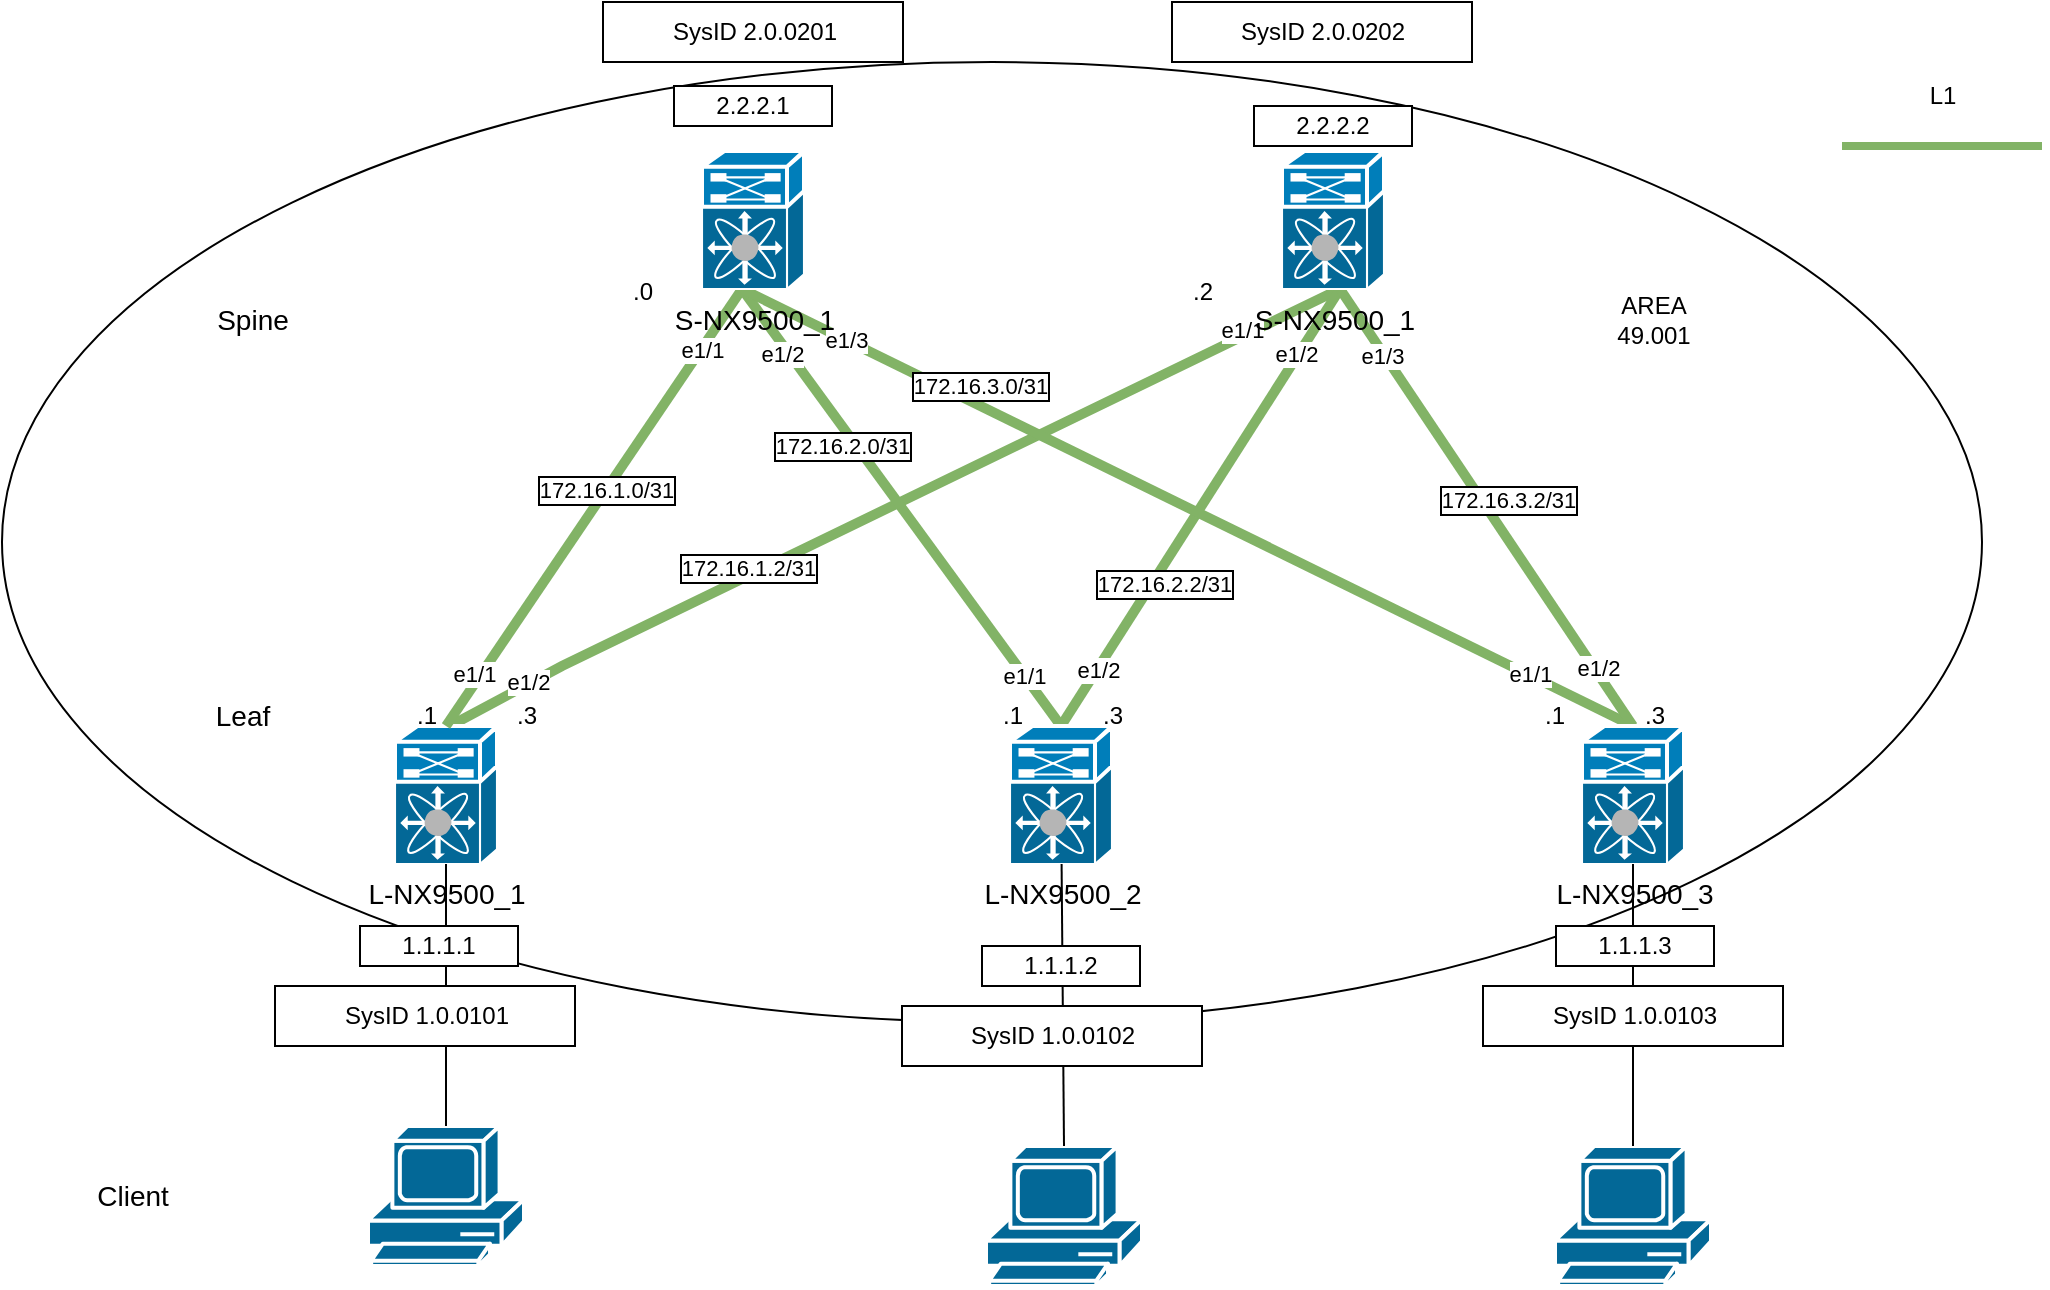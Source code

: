 <mxfile version="22.0.2" type="device">
  <diagram name="Страница — 1" id="TyXKpOnX87bSKpu7sTU_">
    <mxGraphModel dx="2261" dy="841" grid="1" gridSize="10" guides="1" tooltips="1" connect="1" arrows="1" fold="1" page="1" pageScale="1" pageWidth="827" pageHeight="1169" math="0" shadow="0">
      <root>
        <mxCell id="0" />
        <mxCell id="1" parent="0" />
        <mxCell id="x6yWvG2BefHzN4PRWWCQ-21" style="rounded=0;orthogonalLoop=1;jettySize=auto;html=1;exitX=0.392;exitY=0.058;exitDx=0;exitDy=0;exitPerimeter=0;entryX=0.5;entryY=1;entryDx=0;entryDy=0;entryPerimeter=0;endArrow=none;endFill=0;fontSize=14;fillColor=#d5e8d4;strokeColor=#82b366;strokeWidth=5;" parent="1" source="x6yWvG2BefHzN4PRWWCQ-4" edge="1">
          <mxGeometry relative="1" as="geometry">
            <Array as="points">
              <mxPoint x="190" y="390" />
            </Array>
            <mxPoint x="579" y="201.5" as="targetPoint" />
          </mxGeometry>
        </mxCell>
        <mxCell id="jhfHBk7VUQF83KdC7KXJ-4" value="e1/2" style="edgeLabel;html=1;align=center;verticalAlign=middle;resizable=0;points=[];" parent="x6yWvG2BefHzN4PRWWCQ-21" vertex="1" connectable="0">
          <mxGeometry x="-0.789" y="1" relative="1" as="geometry">
            <mxPoint as="offset" />
          </mxGeometry>
        </mxCell>
        <mxCell id="jhfHBk7VUQF83KdC7KXJ-12" value="e1/1" style="edgeLabel;html=1;align=center;verticalAlign=middle;resizable=0;points=[];" parent="x6yWvG2BefHzN4PRWWCQ-21" vertex="1" connectable="0">
          <mxGeometry x="0.79" y="3" relative="1" as="geometry">
            <mxPoint as="offset" />
          </mxGeometry>
        </mxCell>
        <mxCell id="x6yWvG2BefHzN4PRWWCQ-4" value="L-NX9500_1" style="shape=mxgraph.cisco.misc.nexus_7000;html=1;pointerEvents=1;fillColor=#036897;strokeColor=#ffffff;strokeWidth=2;verticalLabelPosition=bottom;verticalAlign=top;align=center;outlineConnect=0;fontSize=14;" parent="1" vertex="1">
          <mxGeometry x="106.5" y="420" width="51" height="69" as="geometry" />
        </mxCell>
        <mxCell id="x6yWvG2BefHzN4PRWWCQ-22" style="rounded=0;orthogonalLoop=1;jettySize=auto;html=1;exitX=0.5;exitY=0;exitDx=0;exitDy=0;exitPerimeter=0;endArrow=none;endFill=0;entryX=0.5;entryY=1;entryDx=0;entryDy=0;entryPerimeter=0;fontSize=14;fillColor=#d5e8d4;strokeColor=#82b366;strokeWidth=5;" parent="1" source="x6yWvG2BefHzN4PRWWCQ-5" edge="1">
          <mxGeometry relative="1" as="geometry">
            <mxPoint x="280" y="201.5" as="targetPoint" />
          </mxGeometry>
        </mxCell>
        <mxCell id="jhfHBk7VUQF83KdC7KXJ-5" value="e1/1" style="edgeLabel;html=1;align=center;verticalAlign=middle;resizable=0;points=[];" parent="x6yWvG2BefHzN4PRWWCQ-22" vertex="1" connectable="0">
          <mxGeometry x="-0.76" relative="1" as="geometry">
            <mxPoint y="1" as="offset" />
          </mxGeometry>
        </mxCell>
        <mxCell id="jhfHBk7VUQF83KdC7KXJ-10" value="e1/2" style="edgeLabel;html=1;align=center;verticalAlign=middle;resizable=0;points=[];" parent="x6yWvG2BefHzN4PRWWCQ-22" vertex="1" connectable="0">
          <mxGeometry x="0.719" y="3" relative="1" as="geometry">
            <mxPoint as="offset" />
          </mxGeometry>
        </mxCell>
        <mxCell id="x6yWvG2BefHzN4PRWWCQ-23" style="rounded=0;orthogonalLoop=1;jettySize=auto;html=1;exitX=0.5;exitY=0;exitDx=0;exitDy=0;exitPerimeter=0;endArrow=none;endFill=0;entryX=0.5;entryY=1;entryDx=0;entryDy=0;entryPerimeter=0;fontSize=14;fillColor=#d5e8d4;strokeColor=#82b366;strokeWidth=5;" parent="1" source="x6yWvG2BefHzN4PRWWCQ-5" edge="1">
          <mxGeometry relative="1" as="geometry">
            <mxPoint x="579" y="201.5" as="targetPoint" />
          </mxGeometry>
        </mxCell>
        <mxCell id="jhfHBk7VUQF83KdC7KXJ-6" value="e1/2" style="edgeLabel;html=1;align=center;verticalAlign=middle;resizable=0;points=[];" parent="x6yWvG2BefHzN4PRWWCQ-23" vertex="1" connectable="0">
          <mxGeometry x="-0.745" relative="1" as="geometry">
            <mxPoint as="offset" />
          </mxGeometry>
        </mxCell>
        <mxCell id="jhfHBk7VUQF83KdC7KXJ-13" value="e1/2" style="edgeLabel;html=1;align=center;verticalAlign=middle;resizable=0;points=[];" parent="x6yWvG2BefHzN4PRWWCQ-23" vertex="1" connectable="0">
          <mxGeometry x="0.697" y="1" relative="1" as="geometry">
            <mxPoint as="offset" />
          </mxGeometry>
        </mxCell>
        <mxCell id="x6yWvG2BefHzN4PRWWCQ-5" value="L-NX9500_2" style="shape=mxgraph.cisco.misc.nexus_7000;html=1;pointerEvents=1;fillColor=#036897;strokeColor=#ffffff;strokeWidth=2;verticalLabelPosition=bottom;verticalAlign=top;align=center;outlineConnect=0;fontSize=14;" parent="1" vertex="1">
          <mxGeometry x="414" y="420" width="51" height="69" as="geometry" />
        </mxCell>
        <mxCell id="x6yWvG2BefHzN4PRWWCQ-20" style="rounded=0;orthogonalLoop=1;jettySize=auto;html=1;exitX=0.5;exitY=1;exitDx=0;exitDy=0;exitPerimeter=0;entryX=0.5;entryY=0;entryDx=0;entryDy=0;entryPerimeter=0;endArrow=none;endFill=0;fontSize=14;fillColor=#d5e8d4;strokeColor=#82b366;strokeWidth=5;" parent="1" target="x6yWvG2BefHzN4PRWWCQ-4" edge="1">
          <mxGeometry relative="1" as="geometry">
            <mxPoint x="280" y="201.5" as="sourcePoint" />
          </mxGeometry>
        </mxCell>
        <mxCell id="jhfHBk7VUQF83KdC7KXJ-3" value="e1/1" style="edgeLabel;html=1;align=center;verticalAlign=middle;resizable=0;points=[];" parent="x6yWvG2BefHzN4PRWWCQ-20" vertex="1" connectable="0">
          <mxGeometry x="0.777" y="-3" relative="1" as="geometry">
            <mxPoint as="offset" />
          </mxGeometry>
        </mxCell>
        <mxCell id="jhfHBk7VUQF83KdC7KXJ-9" value="e1/1" style="edgeLabel;html=1;align=center;verticalAlign=middle;resizable=0;points=[];" parent="x6yWvG2BefHzN4PRWWCQ-20" vertex="1" connectable="0">
          <mxGeometry x="-0.719" relative="1" as="geometry">
            <mxPoint as="offset" />
          </mxGeometry>
        </mxCell>
        <mxCell id="jhfHBk7VUQF83KdC7KXJ-23" value="172.16.1.0/31" style="edgeLabel;html=1;align=center;verticalAlign=middle;resizable=0;points=[];labelBorderColor=default;" parent="x6yWvG2BefHzN4PRWWCQ-20" vertex="1" connectable="0">
          <mxGeometry x="-0.08" relative="1" as="geometry">
            <mxPoint as="offset" />
          </mxGeometry>
        </mxCell>
        <mxCell id="x6yWvG2BefHzN4PRWWCQ-24" style="rounded=0;orthogonalLoop=1;jettySize=auto;html=1;exitX=0.5;exitY=0;exitDx=0;exitDy=0;exitPerimeter=0;entryX=0.5;entryY=1;entryDx=0;entryDy=0;entryPerimeter=0;endArrow=none;endFill=0;fontSize=14;fillColor=#d5e8d4;strokeColor=#82b366;strokeWidth=5;" parent="1" source="x6yWvG2BefHzN4PRWWCQ-8" edge="1">
          <mxGeometry relative="1" as="geometry">
            <mxPoint x="280" y="201.5" as="targetPoint" />
          </mxGeometry>
        </mxCell>
        <mxCell id="jhfHBk7VUQF83KdC7KXJ-7" value="e1/1" style="edgeLabel;html=1;align=center;verticalAlign=middle;resizable=0;points=[];" parent="x6yWvG2BefHzN4PRWWCQ-24" vertex="1" connectable="0">
          <mxGeometry x="-0.767" y="-1" relative="1" as="geometry">
            <mxPoint as="offset" />
          </mxGeometry>
        </mxCell>
        <mxCell id="jhfHBk7VUQF83KdC7KXJ-11" value="e1/3" style="edgeLabel;html=1;align=center;verticalAlign=middle;resizable=0;points=[];" parent="x6yWvG2BefHzN4PRWWCQ-24" vertex="1" connectable="0">
          <mxGeometry x="0.767" relative="1" as="geometry">
            <mxPoint as="offset" />
          </mxGeometry>
        </mxCell>
        <mxCell id="x6yWvG2BefHzN4PRWWCQ-25" style="rounded=0;orthogonalLoop=1;jettySize=auto;html=1;exitX=0.5;exitY=0;exitDx=0;exitDy=0;exitPerimeter=0;entryX=0.5;entryY=1;entryDx=0;entryDy=0;entryPerimeter=0;endArrow=none;endFill=0;fontSize=14;fillColor=#d5e8d4;strokeColor=#82b366;strokeWidth=5;" parent="1" source="x6yWvG2BefHzN4PRWWCQ-8" edge="1">
          <mxGeometry relative="1" as="geometry">
            <mxPoint x="579" y="201.5" as="targetPoint" />
          </mxGeometry>
        </mxCell>
        <mxCell id="jhfHBk7VUQF83KdC7KXJ-8" value="e1/2" style="edgeLabel;html=1;align=center;verticalAlign=middle;resizable=0;points=[];" parent="x6yWvG2BefHzN4PRWWCQ-25" vertex="1" connectable="0">
          <mxGeometry x="-0.743" y="-2" relative="1" as="geometry">
            <mxPoint as="offset" />
          </mxGeometry>
        </mxCell>
        <mxCell id="jhfHBk7VUQF83KdC7KXJ-14" value="e1/3" style="edgeLabel;html=1;align=center;verticalAlign=middle;resizable=0;points=[];" parent="x6yWvG2BefHzN4PRWWCQ-25" vertex="1" connectable="0">
          <mxGeometry x="0.7" y="1" relative="1" as="geometry">
            <mxPoint as="offset" />
          </mxGeometry>
        </mxCell>
        <mxCell id="x6yWvG2BefHzN4PRWWCQ-8" value="L-NX9500_3" style="shape=mxgraph.cisco.misc.nexus_7000;html=1;pointerEvents=1;fillColor=#036897;strokeColor=#ffffff;strokeWidth=2;verticalLabelPosition=bottom;verticalAlign=top;align=center;outlineConnect=0;fontSize=14;" parent="1" vertex="1">
          <mxGeometry x="700" y="420" width="51" height="69" as="geometry" />
        </mxCell>
        <mxCell id="x6yWvG2BefHzN4PRWWCQ-9" value="" style="shape=mxgraph.cisco.computers_and_peripherals.pc;sketch=0;html=1;pointerEvents=1;fillColor=#036897;strokeColor=#ffffff;strokeWidth=2;verticalLabelPosition=bottom;verticalAlign=top;align=center;outlineConnect=0;fontSize=14;" parent="1" vertex="1">
          <mxGeometry x="93" y="620" width="78" height="70" as="geometry" />
        </mxCell>
        <mxCell id="x6yWvG2BefHzN4PRWWCQ-10" value="" style="shape=mxgraph.cisco.computers_and_peripherals.pc;sketch=0;html=1;pointerEvents=1;fillColor=#036897;strokeColor=#ffffff;strokeWidth=2;verticalLabelPosition=bottom;verticalAlign=top;align=center;outlineConnect=0;fontSize=14;" parent="1" vertex="1">
          <mxGeometry x="402" y="630" width="78" height="70" as="geometry" />
        </mxCell>
        <mxCell id="x6yWvG2BefHzN4PRWWCQ-11" value="" style="shape=mxgraph.cisco.computers_and_peripherals.pc;sketch=0;html=1;pointerEvents=1;fillColor=#036897;strokeColor=#ffffff;strokeWidth=2;verticalLabelPosition=bottom;verticalAlign=top;align=center;outlineConnect=0;fontSize=14;" parent="1" vertex="1">
          <mxGeometry x="686.5" y="630" width="78" height="70" as="geometry" />
        </mxCell>
        <mxCell id="x6yWvG2BefHzN4PRWWCQ-15" value="" style="endArrow=none;html=1;rounded=0;entryX=0.5;entryY=1;entryDx=0;entryDy=0;entryPerimeter=0;exitX=0.5;exitY=0;exitDx=0;exitDy=0;exitPerimeter=0;fontSize=14;" parent="1" source="x6yWvG2BefHzN4PRWWCQ-9" target="x6yWvG2BefHzN4PRWWCQ-4" edge="1">
          <mxGeometry width="50" height="50" relative="1" as="geometry">
            <mxPoint x="303.5" y="560" as="sourcePoint" />
            <mxPoint x="353.5" y="510" as="targetPoint" />
          </mxGeometry>
        </mxCell>
        <mxCell id="x6yWvG2BefHzN4PRWWCQ-18" value="" style="endArrow=none;html=1;rounded=0;exitX=0.5;exitY=0;exitDx=0;exitDy=0;exitPerimeter=0;fontSize=14;" parent="1" source="x6yWvG2BefHzN4PRWWCQ-10" target="x6yWvG2BefHzN4PRWWCQ-5" edge="1">
          <mxGeometry width="50" height="50" relative="1" as="geometry">
            <mxPoint x="423.5" y="620" as="sourcePoint" />
            <mxPoint x="423.5" y="459" as="targetPoint" />
          </mxGeometry>
        </mxCell>
        <mxCell id="x6yWvG2BefHzN4PRWWCQ-19" value="" style="endArrow=none;html=1;rounded=0;exitX=0.5;exitY=0;exitDx=0;exitDy=0;exitPerimeter=0;fontSize=14;" parent="1" source="x6yWvG2BefHzN4PRWWCQ-11" target="x6yWvG2BefHzN4PRWWCQ-8" edge="1">
          <mxGeometry width="50" height="50" relative="1" as="geometry">
            <mxPoint x="623.5" y="641" as="sourcePoint" />
            <mxPoint x="623.5" y="480" as="targetPoint" />
          </mxGeometry>
        </mxCell>
        <mxCell id="x6yWvG2BefHzN4PRWWCQ-26" value="Leaf" style="text;html=1;align=center;verticalAlign=middle;resizable=0;points=[];autosize=1;strokeColor=none;fillColor=none;fontSize=14;" parent="1" vertex="1">
          <mxGeometry x="5" y="399.5" width="50" height="30" as="geometry" />
        </mxCell>
        <mxCell id="x6yWvG2BefHzN4PRWWCQ-27" value="Spine" style="text;html=1;align=center;verticalAlign=middle;resizable=0;points=[];autosize=1;strokeColor=none;fillColor=none;fontSize=14;" parent="1" vertex="1">
          <mxGeometry x="5" y="201.5" width="60" height="30" as="geometry" />
        </mxCell>
        <mxCell id="x6yWvG2BefHzN4PRWWCQ-28" value="Client" style="text;html=1;align=center;verticalAlign=middle;resizable=0;points=[];autosize=1;strokeColor=none;fillColor=none;fontSize=14;" parent="1" vertex="1">
          <mxGeometry x="-55" y="640" width="60" height="30" as="geometry" />
        </mxCell>
        <mxCell id="jhfHBk7VUQF83KdC7KXJ-1" value="S-NX9500_1" style="shape=mxgraph.cisco.misc.nexus_7000;html=1;pointerEvents=1;fillColor=#036897;strokeColor=#ffffff;strokeWidth=2;verticalLabelPosition=bottom;verticalAlign=top;align=center;outlineConnect=0;fontSize=14;" parent="1" vertex="1">
          <mxGeometry x="260" y="132.5" width="51" height="69" as="geometry" />
        </mxCell>
        <mxCell id="jhfHBk7VUQF83KdC7KXJ-2" value="S-NX9500_1" style="shape=mxgraph.cisco.misc.nexus_7000;html=1;pointerEvents=1;fillColor=#036897;strokeColor=#ffffff;strokeWidth=2;verticalLabelPosition=bottom;verticalAlign=top;align=center;outlineConnect=0;fontSize=14;" parent="1" vertex="1">
          <mxGeometry x="550" y="132.5" width="51" height="69" as="geometry" />
        </mxCell>
        <mxCell id="jhfHBk7VUQF83KdC7KXJ-15" value=".0" style="text;html=1;align=center;verticalAlign=middle;resizable=0;points=[];autosize=1;strokeColor=none;fillColor=none;" parent="1" vertex="1">
          <mxGeometry x="215" y="188" width="30" height="30" as="geometry" />
        </mxCell>
        <mxCell id="jhfHBk7VUQF83KdC7KXJ-16" value=".2" style="text;html=1;align=center;verticalAlign=middle;resizable=0;points=[];autosize=1;strokeColor=none;fillColor=none;" parent="1" vertex="1">
          <mxGeometry x="495" y="188" width="30" height="30" as="geometry" />
        </mxCell>
        <mxCell id="jhfHBk7VUQF83KdC7KXJ-17" value=".1" style="text;html=1;align=center;verticalAlign=middle;resizable=0;points=[];autosize=1;strokeColor=none;fillColor=none;" parent="1" vertex="1">
          <mxGeometry x="106.5" y="399.5" width="30" height="30" as="geometry" />
        </mxCell>
        <mxCell id="jhfHBk7VUQF83KdC7KXJ-18" value=".3" style="text;html=1;align=center;verticalAlign=middle;resizable=0;points=[];autosize=1;strokeColor=none;fillColor=none;" parent="1" vertex="1">
          <mxGeometry x="156.5" y="399.5" width="30" height="30" as="geometry" />
        </mxCell>
        <mxCell id="jhfHBk7VUQF83KdC7KXJ-19" value=".1" style="text;html=1;align=center;verticalAlign=middle;resizable=0;points=[];autosize=1;strokeColor=none;fillColor=none;" parent="1" vertex="1">
          <mxGeometry x="400" y="399.5" width="30" height="30" as="geometry" />
        </mxCell>
        <mxCell id="jhfHBk7VUQF83KdC7KXJ-20" value=".3" style="text;html=1;align=center;verticalAlign=middle;resizable=0;points=[];autosize=1;strokeColor=none;fillColor=none;" parent="1" vertex="1">
          <mxGeometry x="450" y="399.5" width="30" height="30" as="geometry" />
        </mxCell>
        <mxCell id="jhfHBk7VUQF83KdC7KXJ-21" value=".1" style="text;html=1;align=center;verticalAlign=middle;resizable=0;points=[];autosize=1;strokeColor=none;fillColor=none;" parent="1" vertex="1">
          <mxGeometry x="671" y="399.5" width="30" height="30" as="geometry" />
        </mxCell>
        <mxCell id="jhfHBk7VUQF83KdC7KXJ-22" value=".3" style="text;html=1;align=center;verticalAlign=middle;resizable=0;points=[];autosize=1;strokeColor=none;fillColor=none;" parent="1" vertex="1">
          <mxGeometry x="721" y="399.5" width="30" height="30" as="geometry" />
        </mxCell>
        <mxCell id="jhfHBk7VUQF83KdC7KXJ-24" value="172.16.1.2/31" style="edgeLabel;html=1;align=center;verticalAlign=middle;resizable=0;points=[];labelBorderColor=default;" parent="1" vertex="1" connectable="0">
          <mxGeometry x="285.502" y="330.002" as="geometry">
            <mxPoint x="-3" y="11" as="offset" />
          </mxGeometry>
        </mxCell>
        <mxCell id="jhfHBk7VUQF83KdC7KXJ-25" value="172.16.2.0/31" style="edgeLabel;html=1;align=center;verticalAlign=middle;resizable=0;points=[];labelBorderColor=default;" parent="1" vertex="1" connectable="0">
          <mxGeometry x="330.002" y="280.002" as="geometry" />
        </mxCell>
        <mxCell id="jhfHBk7VUQF83KdC7KXJ-26" value="172.16.3.0/31" style="edgeLabel;html=1;align=center;verticalAlign=middle;resizable=0;points=[];labelBorderColor=default;" parent="1" vertex="1" connectable="0">
          <mxGeometry x="414.002" y="250.002" as="geometry">
            <mxPoint x="-15" as="offset" />
          </mxGeometry>
        </mxCell>
        <mxCell id="jhfHBk7VUQF83KdC7KXJ-27" value="172.16.2.2/31" style="edgeLabel;html=1;align=center;verticalAlign=middle;resizable=0;points=[];labelBorderColor=default;" parent="1" vertex="1" connectable="0">
          <mxGeometry x="510.002" y="350.002" as="geometry">
            <mxPoint x="-19" y="-1" as="offset" />
          </mxGeometry>
        </mxCell>
        <mxCell id="jhfHBk7VUQF83KdC7KXJ-28" value="172.16.3.2/31" style="edgeLabel;html=1;align=center;verticalAlign=middle;resizable=0;points=[];labelBorderColor=default;" parent="1" vertex="1" connectable="0">
          <mxGeometry x="660.002" y="310.002" as="geometry">
            <mxPoint x="3" y="-3" as="offset" />
          </mxGeometry>
        </mxCell>
        <mxCell id="ZXuQBLCLjrkzV2k7H-WU-3" value="" style="ellipse;whiteSpace=wrap;html=1;fillColor=none;" parent="1" vertex="1">
          <mxGeometry x="-90" y="88" width="990" height="480" as="geometry" />
        </mxCell>
        <mxCell id="ZXuQBLCLjrkzV2k7H-WU-4" value="AREA 49.001&lt;br&gt;" style="text;html=1;strokeColor=none;fillColor=none;align=center;verticalAlign=middle;whiteSpace=wrap;rounded=0;" parent="1" vertex="1">
          <mxGeometry x="706" y="201.5" width="60" height="30" as="geometry" />
        </mxCell>
        <mxCell id="X2sETJuaRFryXuntK1pU-1" value="2.2.2.1" style="text;html=1;strokeColor=default;fillColor=default;align=center;verticalAlign=middle;whiteSpace=wrap;rounded=0;" parent="1" vertex="1">
          <mxGeometry x="246" y="100" width="79" height="20" as="geometry" />
        </mxCell>
        <mxCell id="X2sETJuaRFryXuntK1pU-2" value="2.2.2.2" style="text;html=1;strokeColor=default;fillColor=default;align=center;verticalAlign=middle;whiteSpace=wrap;rounded=0;" parent="1" vertex="1">
          <mxGeometry x="536" y="110" width="79" height="20" as="geometry" />
        </mxCell>
        <mxCell id="X2sETJuaRFryXuntK1pU-3" value="1.1.1.1" style="text;html=1;strokeColor=default;fillColor=default;align=center;verticalAlign=middle;whiteSpace=wrap;rounded=0;" parent="1" vertex="1">
          <mxGeometry x="89" y="520" width="79" height="20" as="geometry" />
        </mxCell>
        <mxCell id="X2sETJuaRFryXuntK1pU-4" value="1.1.1.2" style="text;html=1;strokeColor=default;fillColor=default;align=center;verticalAlign=middle;whiteSpace=wrap;rounded=0;" parent="1" vertex="1">
          <mxGeometry x="400" y="530" width="79" height="20" as="geometry" />
        </mxCell>
        <mxCell id="X2sETJuaRFryXuntK1pU-5" value="1.1.1.3" style="text;html=1;strokeColor=default;fillColor=default;align=center;verticalAlign=middle;whiteSpace=wrap;rounded=0;" parent="1" vertex="1">
          <mxGeometry x="687" y="520" width="79" height="20" as="geometry" />
        </mxCell>
        <mxCell id="Evuvwr7la3IowPZxWrA6-1" value="SysID 2.0.0201" style="text;html=1;align=center;verticalAlign=middle;resizable=0;points=[];autosize=1;strokeColor=default;fillColor=default;" vertex="1" parent="1">
          <mxGeometry x="210.5" y="58" width="150" height="30" as="geometry" />
        </mxCell>
        <mxCell id="Evuvwr7la3IowPZxWrA6-2" value="SysID 2.0.0202" style="text;html=1;align=center;verticalAlign=middle;resizable=0;points=[];autosize=1;strokeColor=default;fillColor=default;" vertex="1" parent="1">
          <mxGeometry x="495" y="58" width="150" height="30" as="geometry" />
        </mxCell>
        <mxCell id="Evuvwr7la3IowPZxWrA6-3" value="SysID 1.0.0101" style="text;html=1;align=center;verticalAlign=middle;resizable=0;points=[];autosize=1;strokeColor=default;fillColor=default;" vertex="1" parent="1">
          <mxGeometry x="46.5" y="550" width="150" height="30" as="geometry" />
        </mxCell>
        <mxCell id="Evuvwr7la3IowPZxWrA6-4" value="SysID 1.0.0102" style="text;html=1;align=center;verticalAlign=middle;resizable=0;points=[];autosize=1;strokeColor=default;fillColor=default;" vertex="1" parent="1">
          <mxGeometry x="360" y="560" width="150" height="30" as="geometry" />
        </mxCell>
        <mxCell id="Evuvwr7la3IowPZxWrA6-5" value="SysID 1.0.0103" style="text;html=1;align=center;verticalAlign=middle;resizable=0;points=[];autosize=1;strokeColor=default;fillColor=default;" vertex="1" parent="1">
          <mxGeometry x="650.5" y="550" width="150" height="30" as="geometry" />
        </mxCell>
        <mxCell id="Evuvwr7la3IowPZxWrA6-6" value="" style="endArrow=none;html=1;rounded=0;fillColor=#d5e8d4;strokeColor=#82b366;strokeWidth=4;" edge="1" parent="1">
          <mxGeometry width="50" height="50" relative="1" as="geometry">
            <mxPoint x="830" y="130" as="sourcePoint" />
            <mxPoint x="930" y="130" as="targetPoint" />
          </mxGeometry>
        </mxCell>
        <mxCell id="Evuvwr7la3IowPZxWrA6-7" value="L1" style="text;html=1;align=center;verticalAlign=middle;resizable=0;points=[];autosize=1;strokeColor=none;fillColor=none;" vertex="1" parent="1">
          <mxGeometry x="860" y="90" width="40" height="30" as="geometry" />
        </mxCell>
      </root>
    </mxGraphModel>
  </diagram>
</mxfile>

